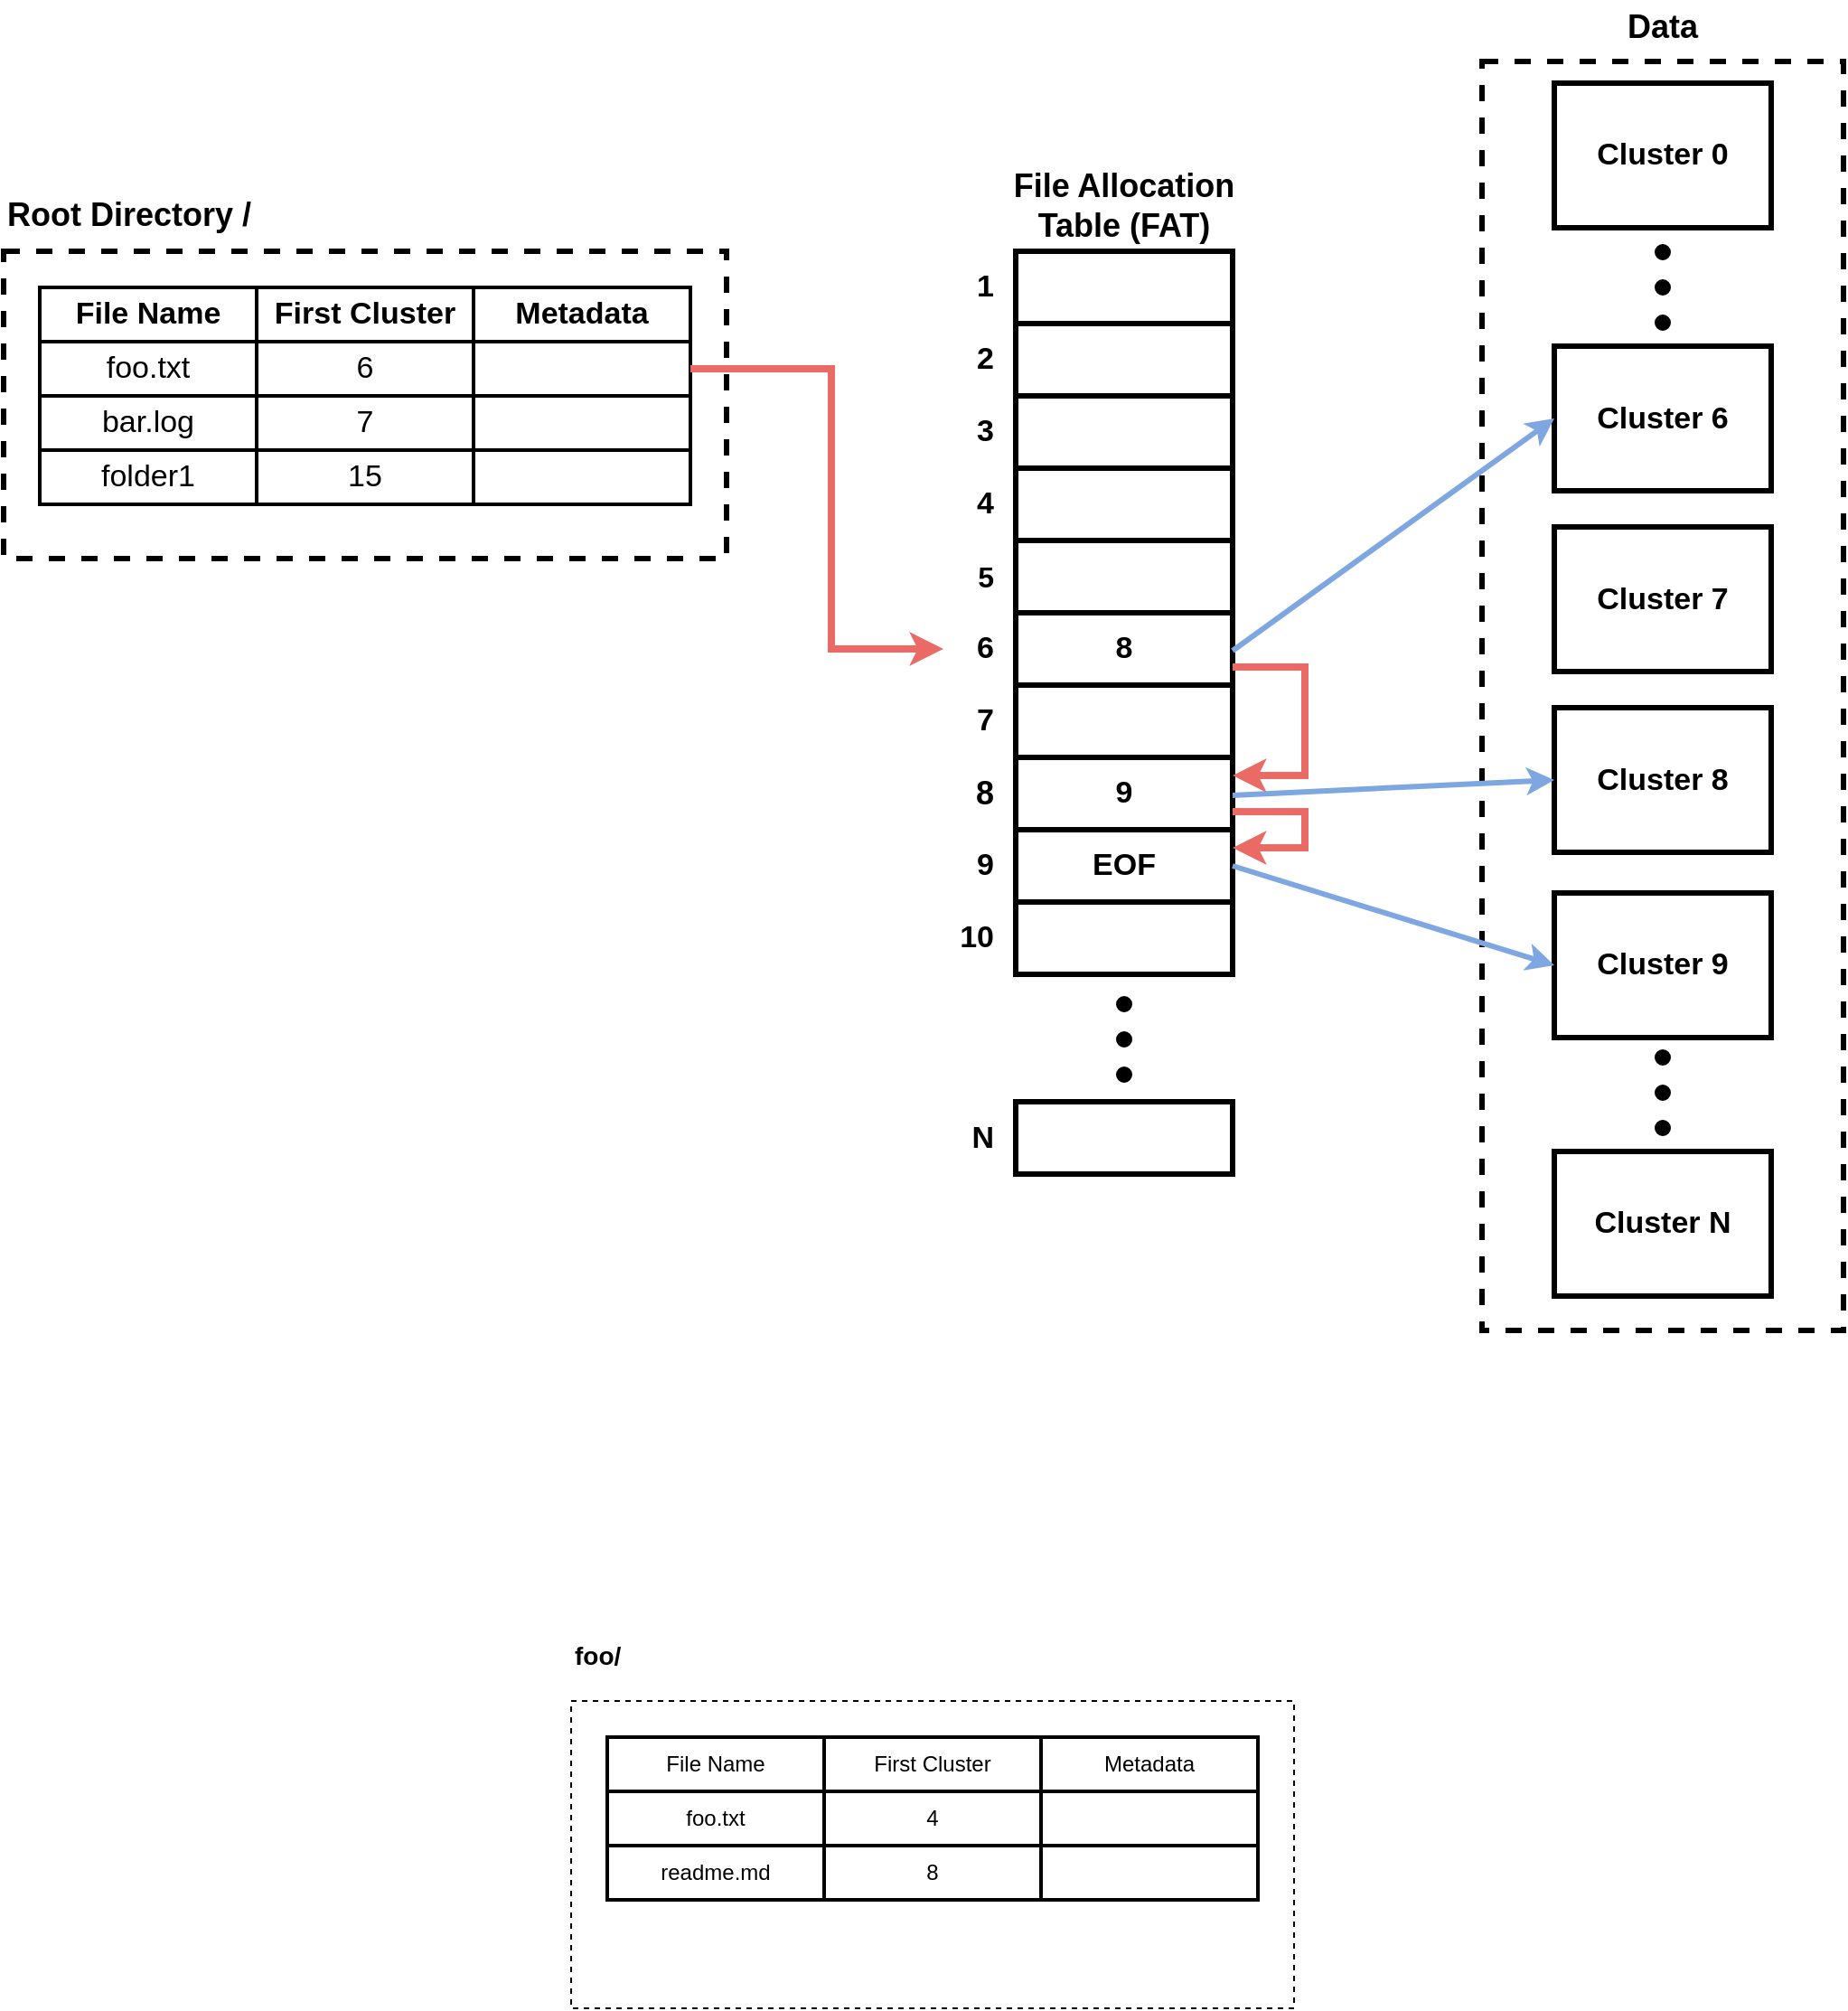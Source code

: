 <mxfile version="26.0.16">
  <diagram name="Page-1" id="M5uj1KW9E68CLk-7lXaE">
    <mxGraphModel dx="1434" dy="836" grid="1" gridSize="10" guides="1" tooltips="1" connect="1" arrows="1" fold="1" page="1" pageScale="1" pageWidth="1169" pageHeight="827" math="0" shadow="0">
      <root>
        <mxCell id="0" />
        <mxCell id="1" parent="0" />
        <mxCell id="NVB8IXSBh6dOVvA6i_su-1" value="" style="rounded=0;whiteSpace=wrap;html=1;dashed=1;strokeWidth=3;" vertex="1" parent="1">
          <mxGeometry x="22" y="159" width="400" height="170" as="geometry" />
        </mxCell>
        <mxCell id="NVB8IXSBh6dOVvA6i_su-3" value="&lt;b&gt;&lt;font style=&quot;font-size: 17px;&quot;&gt;File Name&lt;/font&gt;&lt;/b&gt;" style="rounded=0;whiteSpace=wrap;html=1;strokeWidth=2;" vertex="1" parent="1">
          <mxGeometry x="42" y="179" width="120" height="30" as="geometry" />
        </mxCell>
        <mxCell id="NVB8IXSBh6dOVvA6i_su-4" value="&lt;font style=&quot;font-size: 17px;&quot;&gt;&lt;b style=&quot;&quot;&gt;First Cluster&lt;/b&gt;&lt;/font&gt;" style="rounded=0;whiteSpace=wrap;html=1;strokeWidth=2;" vertex="1" parent="1">
          <mxGeometry x="162" y="179" width="120" height="30" as="geometry" />
        </mxCell>
        <mxCell id="NVB8IXSBh6dOVvA6i_su-5" value="&lt;font style=&quot;font-size: 17px;&quot;&gt;&lt;b style=&quot;&quot;&gt;Metadata&lt;/b&gt;&lt;/font&gt;" style="rounded=0;whiteSpace=wrap;html=1;strokeWidth=2;" vertex="1" parent="1">
          <mxGeometry x="282" y="179" width="120" height="30" as="geometry" />
        </mxCell>
        <mxCell id="NVB8IXSBh6dOVvA6i_su-6" value="&lt;font style=&quot;font-size: 17px;&quot;&gt;foo.txt&lt;/font&gt;" style="rounded=0;whiteSpace=wrap;html=1;strokeWidth=2;" vertex="1" parent="1">
          <mxGeometry x="42" y="209" width="120" height="30" as="geometry" />
        </mxCell>
        <mxCell id="NVB8IXSBh6dOVvA6i_su-7" value="&lt;font style=&quot;font-size: 17px;&quot;&gt;6&lt;/font&gt;" style="rounded=0;whiteSpace=wrap;html=1;strokeWidth=2;" vertex="1" parent="1">
          <mxGeometry x="162" y="209" width="120" height="30" as="geometry" />
        </mxCell>
        <mxCell id="NVB8IXSBh6dOVvA6i_su-8" value="" style="rounded=0;whiteSpace=wrap;html=1;strokeWidth=2;" vertex="1" parent="1">
          <mxGeometry x="282" y="209" width="120" height="30" as="geometry" />
        </mxCell>
        <mxCell id="NVB8IXSBh6dOVvA6i_su-9" value="" style="rounded=0;whiteSpace=wrap;html=1;strokeWidth=2;" vertex="1" parent="1">
          <mxGeometry x="282" y="239" width="120" height="30" as="geometry" />
        </mxCell>
        <mxCell id="NVB8IXSBh6dOVvA6i_su-10" value="&lt;font style=&quot;font-size: 17px;&quot;&gt;7&lt;/font&gt;" style="rounded=0;whiteSpace=wrap;html=1;strokeWidth=2;" vertex="1" parent="1">
          <mxGeometry x="162" y="239" width="120" height="30" as="geometry" />
        </mxCell>
        <mxCell id="NVB8IXSBh6dOVvA6i_su-11" value="&lt;font style=&quot;font-size: 17px;&quot;&gt;bar.log&lt;/font&gt;" style="rounded=0;whiteSpace=wrap;html=1;strokeWidth=2;" vertex="1" parent="1">
          <mxGeometry x="42" y="239" width="120" height="30" as="geometry" />
        </mxCell>
        <mxCell id="NVB8IXSBh6dOVvA6i_su-12" value="&lt;font style=&quot;font-size: 18px;&quot;&gt;&lt;b style=&quot;&quot;&gt;Root Directory /&lt;/b&gt;&lt;/font&gt;" style="text;html=1;align=left;verticalAlign=middle;whiteSpace=wrap;rounded=0;" vertex="1" parent="1">
          <mxGeometry x="22" y="124" width="250" height="30" as="geometry" />
        </mxCell>
        <mxCell id="NVB8IXSBh6dOVvA6i_su-13" value="" style="rounded=0;whiteSpace=wrap;html=1;dashed=1;" vertex="1" parent="1">
          <mxGeometry x="336" y="961" width="400" height="170" as="geometry" />
        </mxCell>
        <mxCell id="NVB8IXSBh6dOVvA6i_su-14" value="File Name" style="rounded=0;whiteSpace=wrap;html=1;strokeWidth=2;" vertex="1" parent="1">
          <mxGeometry x="356" y="981" width="120" height="30" as="geometry" />
        </mxCell>
        <mxCell id="NVB8IXSBh6dOVvA6i_su-15" value="First Cluster" style="rounded=0;whiteSpace=wrap;html=1;strokeWidth=2;" vertex="1" parent="1">
          <mxGeometry x="476" y="981" width="120" height="30" as="geometry" />
        </mxCell>
        <mxCell id="NVB8IXSBh6dOVvA6i_su-16" value="Metadata" style="rounded=0;whiteSpace=wrap;html=1;strokeWidth=2;" vertex="1" parent="1">
          <mxGeometry x="596" y="981" width="120" height="30" as="geometry" />
        </mxCell>
        <mxCell id="NVB8IXSBh6dOVvA6i_su-17" value="foo.txt" style="rounded=0;whiteSpace=wrap;html=1;strokeWidth=2;" vertex="1" parent="1">
          <mxGeometry x="356" y="1011" width="120" height="30" as="geometry" />
        </mxCell>
        <mxCell id="NVB8IXSBh6dOVvA6i_su-18" value="4" style="rounded=0;whiteSpace=wrap;html=1;strokeWidth=2;" vertex="1" parent="1">
          <mxGeometry x="476" y="1011" width="120" height="30" as="geometry" />
        </mxCell>
        <mxCell id="NVB8IXSBh6dOVvA6i_su-19" value="" style="rounded=0;whiteSpace=wrap;html=1;strokeWidth=2;" vertex="1" parent="1">
          <mxGeometry x="596" y="1011" width="120" height="30" as="geometry" />
        </mxCell>
        <mxCell id="NVB8IXSBh6dOVvA6i_su-20" value="" style="rounded=0;whiteSpace=wrap;html=1;strokeWidth=2;" vertex="1" parent="1">
          <mxGeometry x="596" y="1041" width="120" height="30" as="geometry" />
        </mxCell>
        <mxCell id="NVB8IXSBh6dOVvA6i_su-21" value="8" style="rounded=0;whiteSpace=wrap;html=1;strokeWidth=2;" vertex="1" parent="1">
          <mxGeometry x="476" y="1041" width="120" height="30" as="geometry" />
        </mxCell>
        <mxCell id="NVB8IXSBh6dOVvA6i_su-22" value="readme.md" style="rounded=0;whiteSpace=wrap;html=1;strokeWidth=2;" vertex="1" parent="1">
          <mxGeometry x="356" y="1041" width="120" height="30" as="geometry" />
        </mxCell>
        <mxCell id="NVB8IXSBh6dOVvA6i_su-23" value="&lt;font style=&quot;font-size: 14px;&quot;&gt;&lt;b&gt;foo/&lt;/b&gt;&lt;/font&gt;" style="text;html=1;align=left;verticalAlign=middle;whiteSpace=wrap;rounded=0;" vertex="1" parent="1">
          <mxGeometry x="336" y="921" width="250" height="30" as="geometry" />
        </mxCell>
        <mxCell id="NVB8IXSBh6dOVvA6i_su-24" value="" style="rounded=0;whiteSpace=wrap;html=1;strokeWidth=3;" vertex="1" parent="1">
          <mxGeometry x="582" y="159" width="120" height="40" as="geometry" />
        </mxCell>
        <mxCell id="NVB8IXSBh6dOVvA6i_su-25" value="" style="rounded=0;whiteSpace=wrap;html=1;strokeWidth=3;" vertex="1" parent="1">
          <mxGeometry x="582" y="199" width="120" height="40" as="geometry" />
        </mxCell>
        <mxCell id="NVB8IXSBh6dOVvA6i_su-26" value="" style="rounded=0;whiteSpace=wrap;html=1;strokeWidth=3;" vertex="1" parent="1">
          <mxGeometry x="582" y="239" width="120" height="40" as="geometry" />
        </mxCell>
        <mxCell id="NVB8IXSBh6dOVvA6i_su-27" value="" style="rounded=0;whiteSpace=wrap;html=1;strokeWidth=3;" vertex="1" parent="1">
          <mxGeometry x="582" y="279" width="120" height="40" as="geometry" />
        </mxCell>
        <mxCell id="NVB8IXSBh6dOVvA6i_su-28" value="" style="rounded=0;whiteSpace=wrap;html=1;strokeWidth=3;" vertex="1" parent="1">
          <mxGeometry x="582" y="319" width="120" height="40" as="geometry" />
        </mxCell>
        <mxCell id="NVB8IXSBh6dOVvA6i_su-29" value="&lt;font style=&quot;font-size: 17px;&quot;&gt;&lt;b style=&quot;&quot;&gt;8&lt;/b&gt;&lt;/font&gt;" style="rounded=0;whiteSpace=wrap;html=1;strokeWidth=3;" vertex="1" parent="1">
          <mxGeometry x="582" y="359" width="120" height="40" as="geometry" />
        </mxCell>
        <mxCell id="NVB8IXSBh6dOVvA6i_su-30" value="" style="rounded=0;whiteSpace=wrap;html=1;strokeWidth=3;" vertex="1" parent="1">
          <mxGeometry x="582" y="399" width="120" height="40" as="geometry" />
        </mxCell>
        <mxCell id="NVB8IXSBh6dOVvA6i_su-31" value="&lt;font style=&quot;font-size: 17px;&quot;&gt;&lt;b style=&quot;&quot;&gt;9&lt;/b&gt;&lt;/font&gt;" style="rounded=0;whiteSpace=wrap;html=1;strokeWidth=3;" vertex="1" parent="1">
          <mxGeometry x="582" y="439" width="120" height="40" as="geometry" />
        </mxCell>
        <mxCell id="NVB8IXSBh6dOVvA6i_su-32" value="&lt;font style=&quot;font-size: 17px;&quot;&gt;&lt;b style=&quot;&quot;&gt;EOF&lt;/b&gt;&lt;/font&gt;" style="rounded=0;whiteSpace=wrap;html=1;strokeWidth=3;" vertex="1" parent="1">
          <mxGeometry x="582" y="479" width="120" height="40" as="geometry" />
        </mxCell>
        <mxCell id="NVB8IXSBh6dOVvA6i_su-33" value="" style="rounded=0;whiteSpace=wrap;html=1;strokeWidth=3;" vertex="1" parent="1">
          <mxGeometry x="582" y="519" width="120" height="40" as="geometry" />
        </mxCell>
        <mxCell id="NVB8IXSBh6dOVvA6i_su-35" value="" style="rounded=0;whiteSpace=wrap;html=1;strokeWidth=3;" vertex="1" parent="1">
          <mxGeometry x="582" y="629.5" width="120" height="40" as="geometry" />
        </mxCell>
        <mxCell id="NVB8IXSBh6dOVvA6i_su-36" value="&lt;font style=&quot;font-size: 18px;&quot;&gt;&lt;b style=&quot;&quot;&gt;File Allocation&lt;/b&gt;&lt;/font&gt;&lt;div&gt;&lt;font style=&quot;font-size: 18px;&quot;&gt;&lt;b style=&quot;&quot;&gt;Table (FAT)&lt;/b&gt;&lt;/font&gt;&lt;/div&gt;" style="text;html=1;align=center;verticalAlign=middle;whiteSpace=wrap;rounded=0;" vertex="1" parent="1">
          <mxGeometry x="572" y="114" width="140" height="40" as="geometry" />
        </mxCell>
        <mxCell id="NVB8IXSBh6dOVvA6i_su-37" value="&lt;font style=&quot;font-size: 17px;&quot;&gt;&lt;b style=&quot;&quot;&gt;1&lt;/b&gt;&lt;/font&gt;" style="text;html=1;align=right;verticalAlign=middle;whiteSpace=wrap;rounded=0;" vertex="1" parent="1">
          <mxGeometry x="542" y="159" width="30" height="40" as="geometry" />
        </mxCell>
        <mxCell id="NVB8IXSBh6dOVvA6i_su-38" value="&lt;font style=&quot;font-size: 17px;&quot;&gt;&lt;b style=&quot;&quot;&gt;2&lt;/b&gt;&lt;/font&gt;" style="text;html=1;align=right;verticalAlign=middle;whiteSpace=wrap;rounded=0;" vertex="1" parent="1">
          <mxGeometry x="542" y="199" width="30" height="40" as="geometry" />
        </mxCell>
        <mxCell id="NVB8IXSBh6dOVvA6i_su-39" value="&lt;font style=&quot;font-size: 17px;&quot;&gt;&lt;b style=&quot;&quot;&gt;3&lt;/b&gt;&lt;/font&gt;" style="text;html=1;align=right;verticalAlign=middle;whiteSpace=wrap;rounded=0;" vertex="1" parent="1">
          <mxGeometry x="542" y="239" width="30" height="40" as="geometry" />
        </mxCell>
        <mxCell id="NVB8IXSBh6dOVvA6i_su-41" value="&lt;font style=&quot;font-size: 17px;&quot;&gt;&lt;b style=&quot;&quot;&gt;4&lt;/b&gt;&lt;/font&gt;" style="text;html=1;align=right;verticalAlign=middle;whiteSpace=wrap;rounded=0;" vertex="1" parent="1">
          <mxGeometry x="542" y="279" width="30" height="40" as="geometry" />
        </mxCell>
        <mxCell id="NVB8IXSBh6dOVvA6i_su-42" value="&lt;font style=&quot;font-size: 16px;&quot;&gt;&lt;b style=&quot;&quot;&gt;5&lt;/b&gt;&lt;/font&gt;" style="text;html=1;align=right;verticalAlign=middle;whiteSpace=wrap;rounded=0;" vertex="1" parent="1">
          <mxGeometry x="542" y="319" width="30" height="40" as="geometry" />
        </mxCell>
        <mxCell id="NVB8IXSBh6dOVvA6i_su-43" value="&lt;font style=&quot;font-size: 17px;&quot;&gt;&lt;b style=&quot;&quot;&gt;6&lt;/b&gt;&lt;/font&gt;" style="text;html=1;align=right;verticalAlign=middle;whiteSpace=wrap;rounded=0;" vertex="1" parent="1">
          <mxGeometry x="542" y="359" width="30" height="40" as="geometry" />
        </mxCell>
        <mxCell id="NVB8IXSBh6dOVvA6i_su-44" value="&lt;font style=&quot;font-size: 17px;&quot;&gt;&lt;b style=&quot;&quot;&gt;7&lt;/b&gt;&lt;/font&gt;" style="text;html=1;align=right;verticalAlign=middle;whiteSpace=wrap;rounded=0;" vertex="1" parent="1">
          <mxGeometry x="542" y="399" width="30" height="40" as="geometry" />
        </mxCell>
        <mxCell id="NVB8IXSBh6dOVvA6i_su-45" value="&lt;b&gt;&lt;font style=&quot;font-size: 18px;&quot;&gt;8&lt;/font&gt;&lt;/b&gt;" style="text;html=1;align=right;verticalAlign=middle;whiteSpace=wrap;rounded=0;" vertex="1" parent="1">
          <mxGeometry x="542" y="439" width="30" height="40" as="geometry" />
        </mxCell>
        <mxCell id="NVB8IXSBh6dOVvA6i_su-46" value="&lt;font style=&quot;font-size: 17px;&quot;&gt;&lt;b style=&quot;&quot;&gt;9&lt;/b&gt;&lt;/font&gt;" style="text;html=1;align=right;verticalAlign=middle;whiteSpace=wrap;rounded=0;" vertex="1" parent="1">
          <mxGeometry x="542" y="479" width="30" height="40" as="geometry" />
        </mxCell>
        <mxCell id="NVB8IXSBh6dOVvA6i_su-47" value="&lt;font style=&quot;font-size: 17px;&quot;&gt;&lt;b style=&quot;&quot;&gt;10&lt;/b&gt;&lt;/font&gt;" style="text;html=1;align=right;verticalAlign=middle;whiteSpace=wrap;rounded=0;" vertex="1" parent="1">
          <mxGeometry x="542" y="519" width="30" height="40" as="geometry" />
        </mxCell>
        <mxCell id="NVB8IXSBh6dOVvA6i_su-49" value="&lt;font style=&quot;font-size: 17px;&quot;&gt;&lt;b style=&quot;&quot;&gt;N&lt;/b&gt;&lt;/font&gt;" style="text;html=1;align=right;verticalAlign=middle;whiteSpace=wrap;rounded=0;" vertex="1" parent="1">
          <mxGeometry x="542" y="629.5" width="30" height="40" as="geometry" />
        </mxCell>
        <mxCell id="NVB8IXSBh6dOVvA6i_su-55" value="" style="endArrow=classic;html=1;rounded=0;exitX=1;exitY=0.5;exitDx=0;exitDy=0;entryX=0;entryY=0.5;entryDx=0;entryDy=0;strokeColor=#EA6B66;strokeWidth=4;" edge="1" parent="1" source="NVB8IXSBh6dOVvA6i_su-8" target="NVB8IXSBh6dOVvA6i_su-43">
          <mxGeometry width="50" height="50" relative="1" as="geometry">
            <mxPoint x="402" y="429" as="sourcePoint" />
            <mxPoint x="452" y="379" as="targetPoint" />
            <Array as="points">
              <mxPoint x="480" y="224" />
              <mxPoint x="480" y="379" />
            </Array>
          </mxGeometry>
        </mxCell>
        <mxCell id="NVB8IXSBh6dOVvA6i_su-57" value="" style="endArrow=classic;html=1;rounded=0;exitX=1;exitY=0.75;exitDx=0;exitDy=0;entryX=1;entryY=0.25;entryDx=0;entryDy=0;strokeWidth=4;fillColor=#f8cecc;strokeColor=#EA6B66;" edge="1" parent="1" source="NVB8IXSBh6dOVvA6i_su-29" target="NVB8IXSBh6dOVvA6i_su-31">
          <mxGeometry width="50" height="50" relative="1" as="geometry">
            <mxPoint x="682" y="429" as="sourcePoint" />
            <mxPoint x="732" y="379" as="targetPoint" />
            <Array as="points">
              <mxPoint x="742" y="389" />
              <mxPoint x="742" y="449" />
            </Array>
          </mxGeometry>
        </mxCell>
        <mxCell id="NVB8IXSBh6dOVvA6i_su-58" value="" style="endArrow=classic;html=1;rounded=0;exitX=1;exitY=0.75;exitDx=0;exitDy=0;strokeWidth=4;strokeColor=#EA6B66;entryX=1;entryY=0.25;entryDx=0;entryDy=0;" edge="1" parent="1" source="NVB8IXSBh6dOVvA6i_su-31" target="NVB8IXSBh6dOVvA6i_su-32">
          <mxGeometry width="50" height="50" relative="1" as="geometry">
            <mxPoint x="712" y="469" as="sourcePoint" />
            <mxPoint x="710" y="500" as="targetPoint" />
            <Array as="points">
              <mxPoint x="742" y="469" />
              <mxPoint x="742" y="489" />
            </Array>
          </mxGeometry>
        </mxCell>
        <mxCell id="NVB8IXSBh6dOVvA6i_su-59" value="" style="rounded=0;whiteSpace=wrap;html=1;dashed=1;strokeWidth=3;" vertex="1" parent="1">
          <mxGeometry x="840" y="54" width="200" height="702" as="geometry" />
        </mxCell>
        <mxCell id="NVB8IXSBh6dOVvA6i_su-61" value="&lt;font style=&quot;font-size: 17px;&quot;&gt;&lt;b style=&quot;&quot;&gt;Cluster 6&lt;/b&gt;&lt;/font&gt;" style="rounded=0;whiteSpace=wrap;html=1;strokeWidth=3;" vertex="1" parent="1">
          <mxGeometry x="880" y="211.5" width="120" height="80" as="geometry" />
        </mxCell>
        <mxCell id="NVB8IXSBh6dOVvA6i_su-62" value="&lt;font style=&quot;font-size: 17px;&quot;&gt;&lt;b style=&quot;&quot;&gt;Cluster 7&lt;/b&gt;&lt;/font&gt;" style="rounded=0;whiteSpace=wrap;html=1;strokeWidth=3;" vertex="1" parent="1">
          <mxGeometry x="880" y="311.5" width="120" height="80" as="geometry" />
        </mxCell>
        <mxCell id="NVB8IXSBh6dOVvA6i_su-63" value="&lt;font style=&quot;font-size: 17px;&quot;&gt;&lt;b style=&quot;&quot;&gt;Cluster 8&lt;/b&gt;&lt;/font&gt;" style="rounded=0;whiteSpace=wrap;html=1;strokeWidth=3;" vertex="1" parent="1">
          <mxGeometry x="880" y="411.5" width="120" height="80" as="geometry" />
        </mxCell>
        <mxCell id="NVB8IXSBh6dOVvA6i_su-64" value="&lt;font style=&quot;font-size: 17px;&quot;&gt;&lt;b style=&quot;&quot;&gt;Cluster 9&lt;/b&gt;&lt;/font&gt;" style="rounded=0;whiteSpace=wrap;html=1;strokeWidth=3;" vertex="1" parent="1">
          <mxGeometry x="880" y="514" width="120" height="80" as="geometry" />
        </mxCell>
        <mxCell id="NVB8IXSBh6dOVvA6i_su-65" value="&lt;font style=&quot;font-size: 17px;&quot;&gt;&lt;b style=&quot;&quot;&gt;Cluster N&lt;/b&gt;&lt;/font&gt;" style="rounded=0;whiteSpace=wrap;html=1;strokeWidth=3;" vertex="1" parent="1">
          <mxGeometry x="880" y="657" width="120" height="80" as="geometry" />
        </mxCell>
        <mxCell id="NVB8IXSBh6dOVvA6i_su-66" value="" style="endArrow=classic;html=1;rounded=0;entryX=0;entryY=0.5;entryDx=0;entryDy=0;strokeColor=#7EA6E0;strokeWidth=3;" edge="1" parent="1" target="NVB8IXSBh6dOVvA6i_su-61">
          <mxGeometry width="50" height="50" relative="1" as="geometry">
            <mxPoint x="702" y="380" as="sourcePoint" />
            <mxPoint x="752" y="249" as="targetPoint" />
          </mxGeometry>
        </mxCell>
        <mxCell id="NVB8IXSBh6dOVvA6i_su-67" value="" style="endArrow=classic;html=1;rounded=0;entryX=0;entryY=0.5;entryDx=0;entryDy=0;strokeColor=#7EA6E0;strokeWidth=3;" edge="1" parent="1" target="NVB8IXSBh6dOVvA6i_su-63">
          <mxGeometry width="50" height="50" relative="1" as="geometry">
            <mxPoint x="702" y="460" as="sourcePoint" />
            <mxPoint x="942" y="299" as="targetPoint" />
          </mxGeometry>
        </mxCell>
        <mxCell id="NVB8IXSBh6dOVvA6i_su-68" value="" style="endArrow=classic;html=1;rounded=0;entryX=0;entryY=0.5;entryDx=0;entryDy=0;strokeColor=#7EA6E0;strokeWidth=3;exitX=1;exitY=0.5;exitDx=0;exitDy=0;" edge="1" parent="1" source="NVB8IXSBh6dOVvA6i_su-32" target="NVB8IXSBh6dOVvA6i_su-64">
          <mxGeometry width="50" height="50" relative="1" as="geometry">
            <mxPoint x="702" y="459" as="sourcePoint" />
            <mxPoint x="942" y="399" as="targetPoint" />
          </mxGeometry>
        </mxCell>
        <mxCell id="NVB8IXSBh6dOVvA6i_su-73" value="&lt;font style=&quot;font-size: 17px;&quot;&gt;&lt;b style=&quot;&quot;&gt;Cluster 0&lt;/b&gt;&lt;/font&gt;" style="rounded=0;whiteSpace=wrap;html=1;strokeWidth=3;" vertex="1" parent="1">
          <mxGeometry x="880" y="66" width="120" height="80" as="geometry" />
        </mxCell>
        <mxCell id="NVB8IXSBh6dOVvA6i_su-77" value="" style="verticalLabelPosition=bottom;shadow=0;dashed=0;align=center;html=1;verticalAlign=top;shape=mxgraph.electrical.logic_gates.inverting_contact;fillColor=#000000;" vertex="1" parent="1">
          <mxGeometry x="935" y="600" width="10" height="10" as="geometry" />
        </mxCell>
        <mxCell id="NVB8IXSBh6dOVvA6i_su-78" value="" style="verticalLabelPosition=bottom;shadow=0;dashed=0;align=center;html=1;verticalAlign=top;shape=mxgraph.electrical.logic_gates.inverting_contact;fillColor=#000000;" vertex="1" parent="1">
          <mxGeometry x="935" y="639" width="10" height="10" as="geometry" />
        </mxCell>
        <mxCell id="NVB8IXSBh6dOVvA6i_su-79" value="" style="verticalLabelPosition=bottom;shadow=0;dashed=0;align=center;html=1;verticalAlign=top;shape=mxgraph.electrical.logic_gates.inverting_contact;fillColor=#000000;" vertex="1" parent="1">
          <mxGeometry x="935" y="619.5" width="10" height="10" as="geometry" />
        </mxCell>
        <mxCell id="NVB8IXSBh6dOVvA6i_su-80" value="&lt;font style=&quot;font-size: 17px;&quot;&gt;folder1&lt;/font&gt;" style="rounded=0;whiteSpace=wrap;html=1;strokeWidth=2;" vertex="1" parent="1">
          <mxGeometry x="42" y="269" width="120" height="30" as="geometry" />
        </mxCell>
        <mxCell id="NVB8IXSBh6dOVvA6i_su-81" value="&lt;font style=&quot;font-size: 17px;&quot;&gt;15&lt;/font&gt;" style="rounded=0;whiteSpace=wrap;html=1;strokeWidth=2;" vertex="1" parent="1">
          <mxGeometry x="162" y="269" width="120" height="30" as="geometry" />
        </mxCell>
        <mxCell id="NVB8IXSBh6dOVvA6i_su-82" value="" style="rounded=0;whiteSpace=wrap;html=1;strokeWidth=2;" vertex="1" parent="1">
          <mxGeometry x="282" y="269" width="120" height="30" as="geometry" />
        </mxCell>
        <mxCell id="NVB8IXSBh6dOVvA6i_su-84" value="&lt;font style=&quot;font-size: 18px;&quot;&gt;&lt;b style=&quot;&quot;&gt;Data&lt;/b&gt;&lt;/font&gt;" style="text;html=1;align=center;verticalAlign=middle;whiteSpace=wrap;rounded=0;" vertex="1" parent="1">
          <mxGeometry x="913" y="20" width="54" height="30" as="geometry" />
        </mxCell>
        <mxCell id="NVB8IXSBh6dOVvA6i_su-85" value="" style="verticalLabelPosition=bottom;shadow=0;dashed=0;align=center;html=1;verticalAlign=top;shape=mxgraph.electrical.logic_gates.inverting_contact;fillColor=#000000;" vertex="1" parent="1">
          <mxGeometry x="935" y="154.5" width="10" height="10" as="geometry" />
        </mxCell>
        <mxCell id="NVB8IXSBh6dOVvA6i_su-86" value="" style="verticalLabelPosition=bottom;shadow=0;dashed=0;align=center;html=1;verticalAlign=top;shape=mxgraph.electrical.logic_gates.inverting_contact;fillColor=#000000;" vertex="1" parent="1">
          <mxGeometry x="935" y="193.5" width="10" height="10" as="geometry" />
        </mxCell>
        <mxCell id="NVB8IXSBh6dOVvA6i_su-87" value="" style="verticalLabelPosition=bottom;shadow=0;dashed=0;align=center;html=1;verticalAlign=top;shape=mxgraph.electrical.logic_gates.inverting_contact;fillColor=#000000;" vertex="1" parent="1">
          <mxGeometry x="935" y="174" width="10" height="10" as="geometry" />
        </mxCell>
        <mxCell id="NVB8IXSBh6dOVvA6i_su-88" value="" style="verticalLabelPosition=bottom;shadow=0;dashed=0;align=center;html=1;verticalAlign=top;shape=mxgraph.electrical.logic_gates.inverting_contact;fillColor=#000000;" vertex="1" parent="1">
          <mxGeometry x="637" y="570.5" width="10" height="10" as="geometry" />
        </mxCell>
        <mxCell id="NVB8IXSBh6dOVvA6i_su-89" value="" style="verticalLabelPosition=bottom;shadow=0;dashed=0;align=center;html=1;verticalAlign=top;shape=mxgraph.electrical.logic_gates.inverting_contact;fillColor=#000000;" vertex="1" parent="1">
          <mxGeometry x="637" y="609.5" width="10" height="10" as="geometry" />
        </mxCell>
        <mxCell id="NVB8IXSBh6dOVvA6i_su-90" value="" style="verticalLabelPosition=bottom;shadow=0;dashed=0;align=center;html=1;verticalAlign=top;shape=mxgraph.electrical.logic_gates.inverting_contact;fillColor=#000000;" vertex="1" parent="1">
          <mxGeometry x="637" y="590" width="10" height="10" as="geometry" />
        </mxCell>
      </root>
    </mxGraphModel>
  </diagram>
</mxfile>
